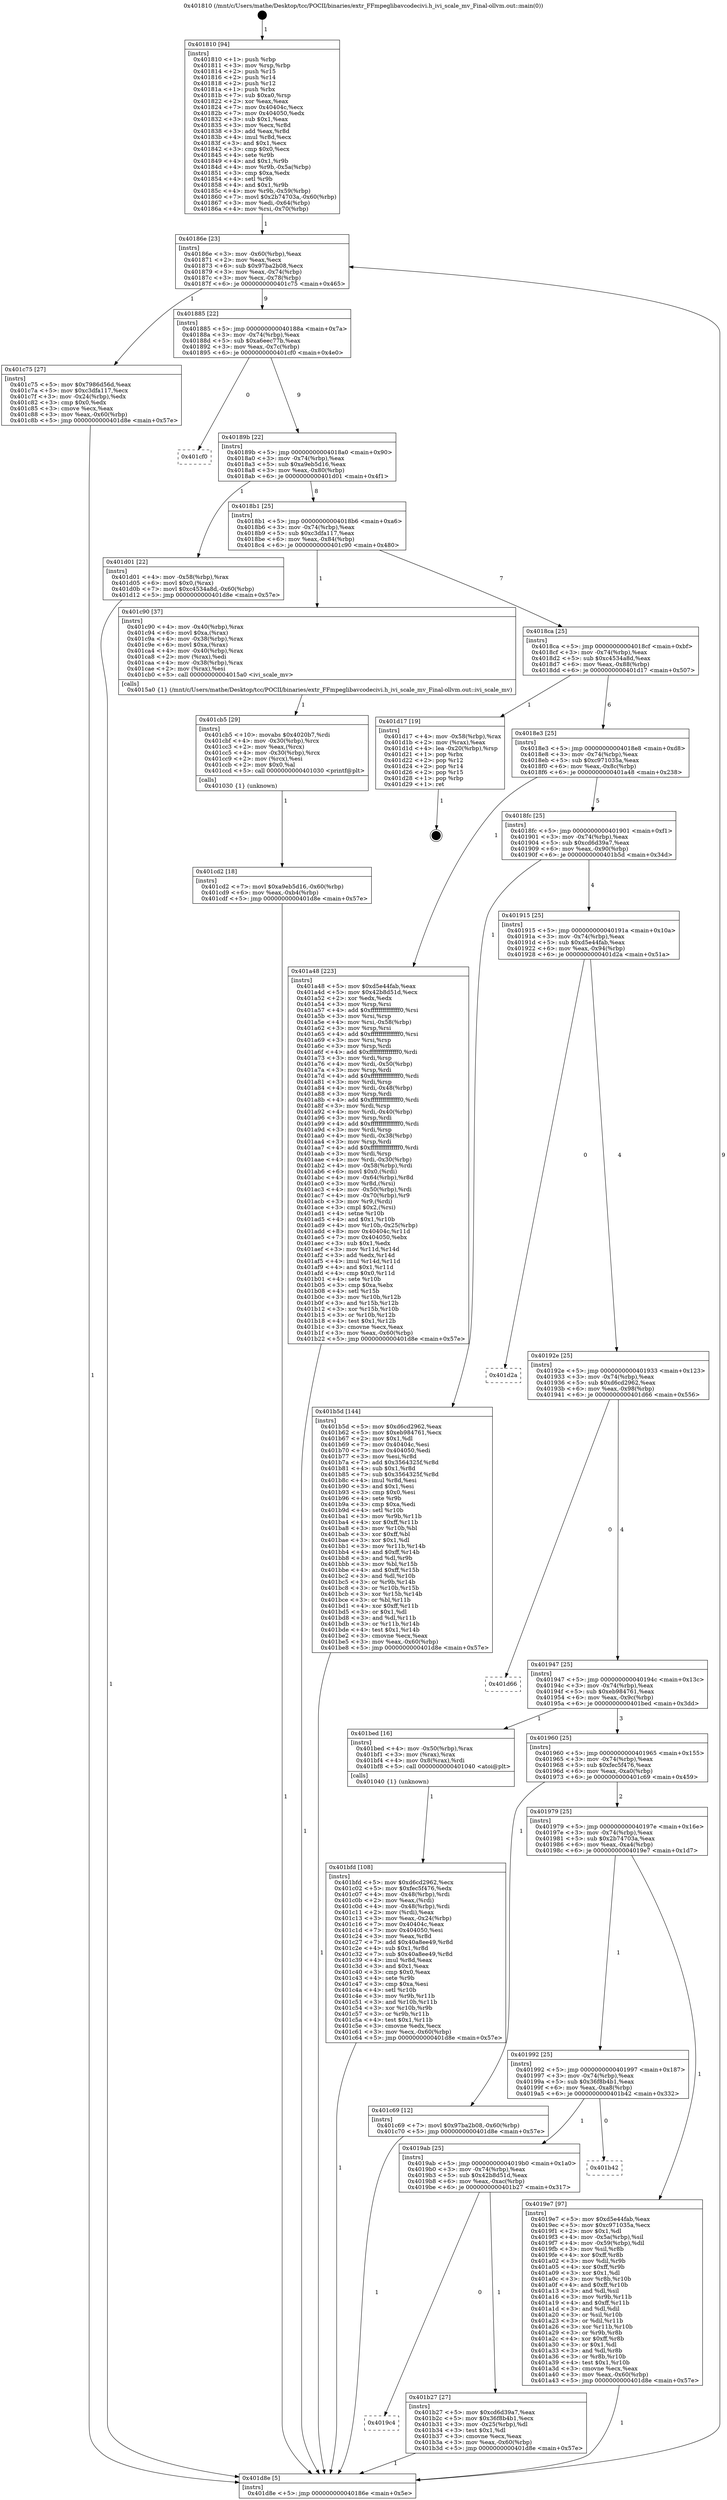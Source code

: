 digraph "0x401810" {
  label = "0x401810 (/mnt/c/Users/mathe/Desktop/tcc/POCII/binaries/extr_FFmpeglibavcodecivi.h_ivi_scale_mv_Final-ollvm.out::main(0))"
  labelloc = "t"
  node[shape=record]

  Entry [label="",width=0.3,height=0.3,shape=circle,fillcolor=black,style=filled]
  "0x40186e" [label="{
     0x40186e [23]\l
     | [instrs]\l
     &nbsp;&nbsp;0x40186e \<+3\>: mov -0x60(%rbp),%eax\l
     &nbsp;&nbsp;0x401871 \<+2\>: mov %eax,%ecx\l
     &nbsp;&nbsp;0x401873 \<+6\>: sub $0x97ba2b08,%ecx\l
     &nbsp;&nbsp;0x401879 \<+3\>: mov %eax,-0x74(%rbp)\l
     &nbsp;&nbsp;0x40187c \<+3\>: mov %ecx,-0x78(%rbp)\l
     &nbsp;&nbsp;0x40187f \<+6\>: je 0000000000401c75 \<main+0x465\>\l
  }"]
  "0x401c75" [label="{
     0x401c75 [27]\l
     | [instrs]\l
     &nbsp;&nbsp;0x401c75 \<+5\>: mov $0x7986d56d,%eax\l
     &nbsp;&nbsp;0x401c7a \<+5\>: mov $0xc3dfa117,%ecx\l
     &nbsp;&nbsp;0x401c7f \<+3\>: mov -0x24(%rbp),%edx\l
     &nbsp;&nbsp;0x401c82 \<+3\>: cmp $0x0,%edx\l
     &nbsp;&nbsp;0x401c85 \<+3\>: cmove %ecx,%eax\l
     &nbsp;&nbsp;0x401c88 \<+3\>: mov %eax,-0x60(%rbp)\l
     &nbsp;&nbsp;0x401c8b \<+5\>: jmp 0000000000401d8e \<main+0x57e\>\l
  }"]
  "0x401885" [label="{
     0x401885 [22]\l
     | [instrs]\l
     &nbsp;&nbsp;0x401885 \<+5\>: jmp 000000000040188a \<main+0x7a\>\l
     &nbsp;&nbsp;0x40188a \<+3\>: mov -0x74(%rbp),%eax\l
     &nbsp;&nbsp;0x40188d \<+5\>: sub $0xa6eec77b,%eax\l
     &nbsp;&nbsp;0x401892 \<+3\>: mov %eax,-0x7c(%rbp)\l
     &nbsp;&nbsp;0x401895 \<+6\>: je 0000000000401cf0 \<main+0x4e0\>\l
  }"]
  Exit [label="",width=0.3,height=0.3,shape=circle,fillcolor=black,style=filled,peripheries=2]
  "0x401cf0" [label="{
     0x401cf0\l
  }", style=dashed]
  "0x40189b" [label="{
     0x40189b [22]\l
     | [instrs]\l
     &nbsp;&nbsp;0x40189b \<+5\>: jmp 00000000004018a0 \<main+0x90\>\l
     &nbsp;&nbsp;0x4018a0 \<+3\>: mov -0x74(%rbp),%eax\l
     &nbsp;&nbsp;0x4018a3 \<+5\>: sub $0xa9eb5d16,%eax\l
     &nbsp;&nbsp;0x4018a8 \<+3\>: mov %eax,-0x80(%rbp)\l
     &nbsp;&nbsp;0x4018ab \<+6\>: je 0000000000401d01 \<main+0x4f1\>\l
  }"]
  "0x401cd2" [label="{
     0x401cd2 [18]\l
     | [instrs]\l
     &nbsp;&nbsp;0x401cd2 \<+7\>: movl $0xa9eb5d16,-0x60(%rbp)\l
     &nbsp;&nbsp;0x401cd9 \<+6\>: mov %eax,-0xb4(%rbp)\l
     &nbsp;&nbsp;0x401cdf \<+5\>: jmp 0000000000401d8e \<main+0x57e\>\l
  }"]
  "0x401d01" [label="{
     0x401d01 [22]\l
     | [instrs]\l
     &nbsp;&nbsp;0x401d01 \<+4\>: mov -0x58(%rbp),%rax\l
     &nbsp;&nbsp;0x401d05 \<+6\>: movl $0x0,(%rax)\l
     &nbsp;&nbsp;0x401d0b \<+7\>: movl $0xc4534a8d,-0x60(%rbp)\l
     &nbsp;&nbsp;0x401d12 \<+5\>: jmp 0000000000401d8e \<main+0x57e\>\l
  }"]
  "0x4018b1" [label="{
     0x4018b1 [25]\l
     | [instrs]\l
     &nbsp;&nbsp;0x4018b1 \<+5\>: jmp 00000000004018b6 \<main+0xa6\>\l
     &nbsp;&nbsp;0x4018b6 \<+3\>: mov -0x74(%rbp),%eax\l
     &nbsp;&nbsp;0x4018b9 \<+5\>: sub $0xc3dfa117,%eax\l
     &nbsp;&nbsp;0x4018be \<+6\>: mov %eax,-0x84(%rbp)\l
     &nbsp;&nbsp;0x4018c4 \<+6\>: je 0000000000401c90 \<main+0x480\>\l
  }"]
  "0x401cb5" [label="{
     0x401cb5 [29]\l
     | [instrs]\l
     &nbsp;&nbsp;0x401cb5 \<+10\>: movabs $0x4020b7,%rdi\l
     &nbsp;&nbsp;0x401cbf \<+4\>: mov -0x30(%rbp),%rcx\l
     &nbsp;&nbsp;0x401cc3 \<+2\>: mov %eax,(%rcx)\l
     &nbsp;&nbsp;0x401cc5 \<+4\>: mov -0x30(%rbp),%rcx\l
     &nbsp;&nbsp;0x401cc9 \<+2\>: mov (%rcx),%esi\l
     &nbsp;&nbsp;0x401ccb \<+2\>: mov $0x0,%al\l
     &nbsp;&nbsp;0x401ccd \<+5\>: call 0000000000401030 \<printf@plt\>\l
     | [calls]\l
     &nbsp;&nbsp;0x401030 \{1\} (unknown)\l
  }"]
  "0x401c90" [label="{
     0x401c90 [37]\l
     | [instrs]\l
     &nbsp;&nbsp;0x401c90 \<+4\>: mov -0x40(%rbp),%rax\l
     &nbsp;&nbsp;0x401c94 \<+6\>: movl $0xa,(%rax)\l
     &nbsp;&nbsp;0x401c9a \<+4\>: mov -0x38(%rbp),%rax\l
     &nbsp;&nbsp;0x401c9e \<+6\>: movl $0xa,(%rax)\l
     &nbsp;&nbsp;0x401ca4 \<+4\>: mov -0x40(%rbp),%rax\l
     &nbsp;&nbsp;0x401ca8 \<+2\>: mov (%rax),%edi\l
     &nbsp;&nbsp;0x401caa \<+4\>: mov -0x38(%rbp),%rax\l
     &nbsp;&nbsp;0x401cae \<+2\>: mov (%rax),%esi\l
     &nbsp;&nbsp;0x401cb0 \<+5\>: call 00000000004015a0 \<ivi_scale_mv\>\l
     | [calls]\l
     &nbsp;&nbsp;0x4015a0 \{1\} (/mnt/c/Users/mathe/Desktop/tcc/POCII/binaries/extr_FFmpeglibavcodecivi.h_ivi_scale_mv_Final-ollvm.out::ivi_scale_mv)\l
  }"]
  "0x4018ca" [label="{
     0x4018ca [25]\l
     | [instrs]\l
     &nbsp;&nbsp;0x4018ca \<+5\>: jmp 00000000004018cf \<main+0xbf\>\l
     &nbsp;&nbsp;0x4018cf \<+3\>: mov -0x74(%rbp),%eax\l
     &nbsp;&nbsp;0x4018d2 \<+5\>: sub $0xc4534a8d,%eax\l
     &nbsp;&nbsp;0x4018d7 \<+6\>: mov %eax,-0x88(%rbp)\l
     &nbsp;&nbsp;0x4018dd \<+6\>: je 0000000000401d17 \<main+0x507\>\l
  }"]
  "0x401bfd" [label="{
     0x401bfd [108]\l
     | [instrs]\l
     &nbsp;&nbsp;0x401bfd \<+5\>: mov $0xd6cd2962,%ecx\l
     &nbsp;&nbsp;0x401c02 \<+5\>: mov $0xfec5f476,%edx\l
     &nbsp;&nbsp;0x401c07 \<+4\>: mov -0x48(%rbp),%rdi\l
     &nbsp;&nbsp;0x401c0b \<+2\>: mov %eax,(%rdi)\l
     &nbsp;&nbsp;0x401c0d \<+4\>: mov -0x48(%rbp),%rdi\l
     &nbsp;&nbsp;0x401c11 \<+2\>: mov (%rdi),%eax\l
     &nbsp;&nbsp;0x401c13 \<+3\>: mov %eax,-0x24(%rbp)\l
     &nbsp;&nbsp;0x401c16 \<+7\>: mov 0x40404c,%eax\l
     &nbsp;&nbsp;0x401c1d \<+7\>: mov 0x404050,%esi\l
     &nbsp;&nbsp;0x401c24 \<+3\>: mov %eax,%r8d\l
     &nbsp;&nbsp;0x401c27 \<+7\>: add $0x40a8ee49,%r8d\l
     &nbsp;&nbsp;0x401c2e \<+4\>: sub $0x1,%r8d\l
     &nbsp;&nbsp;0x401c32 \<+7\>: sub $0x40a8ee49,%r8d\l
     &nbsp;&nbsp;0x401c39 \<+4\>: imul %r8d,%eax\l
     &nbsp;&nbsp;0x401c3d \<+3\>: and $0x1,%eax\l
     &nbsp;&nbsp;0x401c40 \<+3\>: cmp $0x0,%eax\l
     &nbsp;&nbsp;0x401c43 \<+4\>: sete %r9b\l
     &nbsp;&nbsp;0x401c47 \<+3\>: cmp $0xa,%esi\l
     &nbsp;&nbsp;0x401c4a \<+4\>: setl %r10b\l
     &nbsp;&nbsp;0x401c4e \<+3\>: mov %r9b,%r11b\l
     &nbsp;&nbsp;0x401c51 \<+3\>: and %r10b,%r11b\l
     &nbsp;&nbsp;0x401c54 \<+3\>: xor %r10b,%r9b\l
     &nbsp;&nbsp;0x401c57 \<+3\>: or %r9b,%r11b\l
     &nbsp;&nbsp;0x401c5a \<+4\>: test $0x1,%r11b\l
     &nbsp;&nbsp;0x401c5e \<+3\>: cmovne %edx,%ecx\l
     &nbsp;&nbsp;0x401c61 \<+3\>: mov %ecx,-0x60(%rbp)\l
     &nbsp;&nbsp;0x401c64 \<+5\>: jmp 0000000000401d8e \<main+0x57e\>\l
  }"]
  "0x401d17" [label="{
     0x401d17 [19]\l
     | [instrs]\l
     &nbsp;&nbsp;0x401d17 \<+4\>: mov -0x58(%rbp),%rax\l
     &nbsp;&nbsp;0x401d1b \<+2\>: mov (%rax),%eax\l
     &nbsp;&nbsp;0x401d1d \<+4\>: lea -0x20(%rbp),%rsp\l
     &nbsp;&nbsp;0x401d21 \<+1\>: pop %rbx\l
     &nbsp;&nbsp;0x401d22 \<+2\>: pop %r12\l
     &nbsp;&nbsp;0x401d24 \<+2\>: pop %r14\l
     &nbsp;&nbsp;0x401d26 \<+2\>: pop %r15\l
     &nbsp;&nbsp;0x401d28 \<+1\>: pop %rbp\l
     &nbsp;&nbsp;0x401d29 \<+1\>: ret\l
  }"]
  "0x4018e3" [label="{
     0x4018e3 [25]\l
     | [instrs]\l
     &nbsp;&nbsp;0x4018e3 \<+5\>: jmp 00000000004018e8 \<main+0xd8\>\l
     &nbsp;&nbsp;0x4018e8 \<+3\>: mov -0x74(%rbp),%eax\l
     &nbsp;&nbsp;0x4018eb \<+5\>: sub $0xc971035a,%eax\l
     &nbsp;&nbsp;0x4018f0 \<+6\>: mov %eax,-0x8c(%rbp)\l
     &nbsp;&nbsp;0x4018f6 \<+6\>: je 0000000000401a48 \<main+0x238\>\l
  }"]
  "0x4019c4" [label="{
     0x4019c4\l
  }", style=dashed]
  "0x401a48" [label="{
     0x401a48 [223]\l
     | [instrs]\l
     &nbsp;&nbsp;0x401a48 \<+5\>: mov $0xd5e44fab,%eax\l
     &nbsp;&nbsp;0x401a4d \<+5\>: mov $0x42b8d51d,%ecx\l
     &nbsp;&nbsp;0x401a52 \<+2\>: xor %edx,%edx\l
     &nbsp;&nbsp;0x401a54 \<+3\>: mov %rsp,%rsi\l
     &nbsp;&nbsp;0x401a57 \<+4\>: add $0xfffffffffffffff0,%rsi\l
     &nbsp;&nbsp;0x401a5b \<+3\>: mov %rsi,%rsp\l
     &nbsp;&nbsp;0x401a5e \<+4\>: mov %rsi,-0x58(%rbp)\l
     &nbsp;&nbsp;0x401a62 \<+3\>: mov %rsp,%rsi\l
     &nbsp;&nbsp;0x401a65 \<+4\>: add $0xfffffffffffffff0,%rsi\l
     &nbsp;&nbsp;0x401a69 \<+3\>: mov %rsi,%rsp\l
     &nbsp;&nbsp;0x401a6c \<+3\>: mov %rsp,%rdi\l
     &nbsp;&nbsp;0x401a6f \<+4\>: add $0xfffffffffffffff0,%rdi\l
     &nbsp;&nbsp;0x401a73 \<+3\>: mov %rdi,%rsp\l
     &nbsp;&nbsp;0x401a76 \<+4\>: mov %rdi,-0x50(%rbp)\l
     &nbsp;&nbsp;0x401a7a \<+3\>: mov %rsp,%rdi\l
     &nbsp;&nbsp;0x401a7d \<+4\>: add $0xfffffffffffffff0,%rdi\l
     &nbsp;&nbsp;0x401a81 \<+3\>: mov %rdi,%rsp\l
     &nbsp;&nbsp;0x401a84 \<+4\>: mov %rdi,-0x48(%rbp)\l
     &nbsp;&nbsp;0x401a88 \<+3\>: mov %rsp,%rdi\l
     &nbsp;&nbsp;0x401a8b \<+4\>: add $0xfffffffffffffff0,%rdi\l
     &nbsp;&nbsp;0x401a8f \<+3\>: mov %rdi,%rsp\l
     &nbsp;&nbsp;0x401a92 \<+4\>: mov %rdi,-0x40(%rbp)\l
     &nbsp;&nbsp;0x401a96 \<+3\>: mov %rsp,%rdi\l
     &nbsp;&nbsp;0x401a99 \<+4\>: add $0xfffffffffffffff0,%rdi\l
     &nbsp;&nbsp;0x401a9d \<+3\>: mov %rdi,%rsp\l
     &nbsp;&nbsp;0x401aa0 \<+4\>: mov %rdi,-0x38(%rbp)\l
     &nbsp;&nbsp;0x401aa4 \<+3\>: mov %rsp,%rdi\l
     &nbsp;&nbsp;0x401aa7 \<+4\>: add $0xfffffffffffffff0,%rdi\l
     &nbsp;&nbsp;0x401aab \<+3\>: mov %rdi,%rsp\l
     &nbsp;&nbsp;0x401aae \<+4\>: mov %rdi,-0x30(%rbp)\l
     &nbsp;&nbsp;0x401ab2 \<+4\>: mov -0x58(%rbp),%rdi\l
     &nbsp;&nbsp;0x401ab6 \<+6\>: movl $0x0,(%rdi)\l
     &nbsp;&nbsp;0x401abc \<+4\>: mov -0x64(%rbp),%r8d\l
     &nbsp;&nbsp;0x401ac0 \<+3\>: mov %r8d,(%rsi)\l
     &nbsp;&nbsp;0x401ac3 \<+4\>: mov -0x50(%rbp),%rdi\l
     &nbsp;&nbsp;0x401ac7 \<+4\>: mov -0x70(%rbp),%r9\l
     &nbsp;&nbsp;0x401acb \<+3\>: mov %r9,(%rdi)\l
     &nbsp;&nbsp;0x401ace \<+3\>: cmpl $0x2,(%rsi)\l
     &nbsp;&nbsp;0x401ad1 \<+4\>: setne %r10b\l
     &nbsp;&nbsp;0x401ad5 \<+4\>: and $0x1,%r10b\l
     &nbsp;&nbsp;0x401ad9 \<+4\>: mov %r10b,-0x25(%rbp)\l
     &nbsp;&nbsp;0x401add \<+8\>: mov 0x40404c,%r11d\l
     &nbsp;&nbsp;0x401ae5 \<+7\>: mov 0x404050,%ebx\l
     &nbsp;&nbsp;0x401aec \<+3\>: sub $0x1,%edx\l
     &nbsp;&nbsp;0x401aef \<+3\>: mov %r11d,%r14d\l
     &nbsp;&nbsp;0x401af2 \<+3\>: add %edx,%r14d\l
     &nbsp;&nbsp;0x401af5 \<+4\>: imul %r14d,%r11d\l
     &nbsp;&nbsp;0x401af9 \<+4\>: and $0x1,%r11d\l
     &nbsp;&nbsp;0x401afd \<+4\>: cmp $0x0,%r11d\l
     &nbsp;&nbsp;0x401b01 \<+4\>: sete %r10b\l
     &nbsp;&nbsp;0x401b05 \<+3\>: cmp $0xa,%ebx\l
     &nbsp;&nbsp;0x401b08 \<+4\>: setl %r15b\l
     &nbsp;&nbsp;0x401b0c \<+3\>: mov %r10b,%r12b\l
     &nbsp;&nbsp;0x401b0f \<+3\>: and %r15b,%r12b\l
     &nbsp;&nbsp;0x401b12 \<+3\>: xor %r15b,%r10b\l
     &nbsp;&nbsp;0x401b15 \<+3\>: or %r10b,%r12b\l
     &nbsp;&nbsp;0x401b18 \<+4\>: test $0x1,%r12b\l
     &nbsp;&nbsp;0x401b1c \<+3\>: cmovne %ecx,%eax\l
     &nbsp;&nbsp;0x401b1f \<+3\>: mov %eax,-0x60(%rbp)\l
     &nbsp;&nbsp;0x401b22 \<+5\>: jmp 0000000000401d8e \<main+0x57e\>\l
  }"]
  "0x4018fc" [label="{
     0x4018fc [25]\l
     | [instrs]\l
     &nbsp;&nbsp;0x4018fc \<+5\>: jmp 0000000000401901 \<main+0xf1\>\l
     &nbsp;&nbsp;0x401901 \<+3\>: mov -0x74(%rbp),%eax\l
     &nbsp;&nbsp;0x401904 \<+5\>: sub $0xcd6d39a7,%eax\l
     &nbsp;&nbsp;0x401909 \<+6\>: mov %eax,-0x90(%rbp)\l
     &nbsp;&nbsp;0x40190f \<+6\>: je 0000000000401b5d \<main+0x34d\>\l
  }"]
  "0x401b27" [label="{
     0x401b27 [27]\l
     | [instrs]\l
     &nbsp;&nbsp;0x401b27 \<+5\>: mov $0xcd6d39a7,%eax\l
     &nbsp;&nbsp;0x401b2c \<+5\>: mov $0x36f8b4b1,%ecx\l
     &nbsp;&nbsp;0x401b31 \<+3\>: mov -0x25(%rbp),%dl\l
     &nbsp;&nbsp;0x401b34 \<+3\>: test $0x1,%dl\l
     &nbsp;&nbsp;0x401b37 \<+3\>: cmovne %ecx,%eax\l
     &nbsp;&nbsp;0x401b3a \<+3\>: mov %eax,-0x60(%rbp)\l
     &nbsp;&nbsp;0x401b3d \<+5\>: jmp 0000000000401d8e \<main+0x57e\>\l
  }"]
  "0x401b5d" [label="{
     0x401b5d [144]\l
     | [instrs]\l
     &nbsp;&nbsp;0x401b5d \<+5\>: mov $0xd6cd2962,%eax\l
     &nbsp;&nbsp;0x401b62 \<+5\>: mov $0xeb984761,%ecx\l
     &nbsp;&nbsp;0x401b67 \<+2\>: mov $0x1,%dl\l
     &nbsp;&nbsp;0x401b69 \<+7\>: mov 0x40404c,%esi\l
     &nbsp;&nbsp;0x401b70 \<+7\>: mov 0x404050,%edi\l
     &nbsp;&nbsp;0x401b77 \<+3\>: mov %esi,%r8d\l
     &nbsp;&nbsp;0x401b7a \<+7\>: add $0x3564325f,%r8d\l
     &nbsp;&nbsp;0x401b81 \<+4\>: sub $0x1,%r8d\l
     &nbsp;&nbsp;0x401b85 \<+7\>: sub $0x3564325f,%r8d\l
     &nbsp;&nbsp;0x401b8c \<+4\>: imul %r8d,%esi\l
     &nbsp;&nbsp;0x401b90 \<+3\>: and $0x1,%esi\l
     &nbsp;&nbsp;0x401b93 \<+3\>: cmp $0x0,%esi\l
     &nbsp;&nbsp;0x401b96 \<+4\>: sete %r9b\l
     &nbsp;&nbsp;0x401b9a \<+3\>: cmp $0xa,%edi\l
     &nbsp;&nbsp;0x401b9d \<+4\>: setl %r10b\l
     &nbsp;&nbsp;0x401ba1 \<+3\>: mov %r9b,%r11b\l
     &nbsp;&nbsp;0x401ba4 \<+4\>: xor $0xff,%r11b\l
     &nbsp;&nbsp;0x401ba8 \<+3\>: mov %r10b,%bl\l
     &nbsp;&nbsp;0x401bab \<+3\>: xor $0xff,%bl\l
     &nbsp;&nbsp;0x401bae \<+3\>: xor $0x1,%dl\l
     &nbsp;&nbsp;0x401bb1 \<+3\>: mov %r11b,%r14b\l
     &nbsp;&nbsp;0x401bb4 \<+4\>: and $0xff,%r14b\l
     &nbsp;&nbsp;0x401bb8 \<+3\>: and %dl,%r9b\l
     &nbsp;&nbsp;0x401bbb \<+3\>: mov %bl,%r15b\l
     &nbsp;&nbsp;0x401bbe \<+4\>: and $0xff,%r15b\l
     &nbsp;&nbsp;0x401bc2 \<+3\>: and %dl,%r10b\l
     &nbsp;&nbsp;0x401bc5 \<+3\>: or %r9b,%r14b\l
     &nbsp;&nbsp;0x401bc8 \<+3\>: or %r10b,%r15b\l
     &nbsp;&nbsp;0x401bcb \<+3\>: xor %r15b,%r14b\l
     &nbsp;&nbsp;0x401bce \<+3\>: or %bl,%r11b\l
     &nbsp;&nbsp;0x401bd1 \<+4\>: xor $0xff,%r11b\l
     &nbsp;&nbsp;0x401bd5 \<+3\>: or $0x1,%dl\l
     &nbsp;&nbsp;0x401bd8 \<+3\>: and %dl,%r11b\l
     &nbsp;&nbsp;0x401bdb \<+3\>: or %r11b,%r14b\l
     &nbsp;&nbsp;0x401bde \<+4\>: test $0x1,%r14b\l
     &nbsp;&nbsp;0x401be2 \<+3\>: cmovne %ecx,%eax\l
     &nbsp;&nbsp;0x401be5 \<+3\>: mov %eax,-0x60(%rbp)\l
     &nbsp;&nbsp;0x401be8 \<+5\>: jmp 0000000000401d8e \<main+0x57e\>\l
  }"]
  "0x401915" [label="{
     0x401915 [25]\l
     | [instrs]\l
     &nbsp;&nbsp;0x401915 \<+5\>: jmp 000000000040191a \<main+0x10a\>\l
     &nbsp;&nbsp;0x40191a \<+3\>: mov -0x74(%rbp),%eax\l
     &nbsp;&nbsp;0x40191d \<+5\>: sub $0xd5e44fab,%eax\l
     &nbsp;&nbsp;0x401922 \<+6\>: mov %eax,-0x94(%rbp)\l
     &nbsp;&nbsp;0x401928 \<+6\>: je 0000000000401d2a \<main+0x51a\>\l
  }"]
  "0x4019ab" [label="{
     0x4019ab [25]\l
     | [instrs]\l
     &nbsp;&nbsp;0x4019ab \<+5\>: jmp 00000000004019b0 \<main+0x1a0\>\l
     &nbsp;&nbsp;0x4019b0 \<+3\>: mov -0x74(%rbp),%eax\l
     &nbsp;&nbsp;0x4019b3 \<+5\>: sub $0x42b8d51d,%eax\l
     &nbsp;&nbsp;0x4019b8 \<+6\>: mov %eax,-0xac(%rbp)\l
     &nbsp;&nbsp;0x4019be \<+6\>: je 0000000000401b27 \<main+0x317\>\l
  }"]
  "0x401d2a" [label="{
     0x401d2a\l
  }", style=dashed]
  "0x40192e" [label="{
     0x40192e [25]\l
     | [instrs]\l
     &nbsp;&nbsp;0x40192e \<+5\>: jmp 0000000000401933 \<main+0x123\>\l
     &nbsp;&nbsp;0x401933 \<+3\>: mov -0x74(%rbp),%eax\l
     &nbsp;&nbsp;0x401936 \<+5\>: sub $0xd6cd2962,%eax\l
     &nbsp;&nbsp;0x40193b \<+6\>: mov %eax,-0x98(%rbp)\l
     &nbsp;&nbsp;0x401941 \<+6\>: je 0000000000401d66 \<main+0x556\>\l
  }"]
  "0x401b42" [label="{
     0x401b42\l
  }", style=dashed]
  "0x401d66" [label="{
     0x401d66\l
  }", style=dashed]
  "0x401947" [label="{
     0x401947 [25]\l
     | [instrs]\l
     &nbsp;&nbsp;0x401947 \<+5\>: jmp 000000000040194c \<main+0x13c\>\l
     &nbsp;&nbsp;0x40194c \<+3\>: mov -0x74(%rbp),%eax\l
     &nbsp;&nbsp;0x40194f \<+5\>: sub $0xeb984761,%eax\l
     &nbsp;&nbsp;0x401954 \<+6\>: mov %eax,-0x9c(%rbp)\l
     &nbsp;&nbsp;0x40195a \<+6\>: je 0000000000401bed \<main+0x3dd\>\l
  }"]
  "0x401810" [label="{
     0x401810 [94]\l
     | [instrs]\l
     &nbsp;&nbsp;0x401810 \<+1\>: push %rbp\l
     &nbsp;&nbsp;0x401811 \<+3\>: mov %rsp,%rbp\l
     &nbsp;&nbsp;0x401814 \<+2\>: push %r15\l
     &nbsp;&nbsp;0x401816 \<+2\>: push %r14\l
     &nbsp;&nbsp;0x401818 \<+2\>: push %r12\l
     &nbsp;&nbsp;0x40181a \<+1\>: push %rbx\l
     &nbsp;&nbsp;0x40181b \<+7\>: sub $0xa0,%rsp\l
     &nbsp;&nbsp;0x401822 \<+2\>: xor %eax,%eax\l
     &nbsp;&nbsp;0x401824 \<+7\>: mov 0x40404c,%ecx\l
     &nbsp;&nbsp;0x40182b \<+7\>: mov 0x404050,%edx\l
     &nbsp;&nbsp;0x401832 \<+3\>: sub $0x1,%eax\l
     &nbsp;&nbsp;0x401835 \<+3\>: mov %ecx,%r8d\l
     &nbsp;&nbsp;0x401838 \<+3\>: add %eax,%r8d\l
     &nbsp;&nbsp;0x40183b \<+4\>: imul %r8d,%ecx\l
     &nbsp;&nbsp;0x40183f \<+3\>: and $0x1,%ecx\l
     &nbsp;&nbsp;0x401842 \<+3\>: cmp $0x0,%ecx\l
     &nbsp;&nbsp;0x401845 \<+4\>: sete %r9b\l
     &nbsp;&nbsp;0x401849 \<+4\>: and $0x1,%r9b\l
     &nbsp;&nbsp;0x40184d \<+4\>: mov %r9b,-0x5a(%rbp)\l
     &nbsp;&nbsp;0x401851 \<+3\>: cmp $0xa,%edx\l
     &nbsp;&nbsp;0x401854 \<+4\>: setl %r9b\l
     &nbsp;&nbsp;0x401858 \<+4\>: and $0x1,%r9b\l
     &nbsp;&nbsp;0x40185c \<+4\>: mov %r9b,-0x59(%rbp)\l
     &nbsp;&nbsp;0x401860 \<+7\>: movl $0x2b74703a,-0x60(%rbp)\l
     &nbsp;&nbsp;0x401867 \<+3\>: mov %edi,-0x64(%rbp)\l
     &nbsp;&nbsp;0x40186a \<+4\>: mov %rsi,-0x70(%rbp)\l
  }"]
  "0x401bed" [label="{
     0x401bed [16]\l
     | [instrs]\l
     &nbsp;&nbsp;0x401bed \<+4\>: mov -0x50(%rbp),%rax\l
     &nbsp;&nbsp;0x401bf1 \<+3\>: mov (%rax),%rax\l
     &nbsp;&nbsp;0x401bf4 \<+4\>: mov 0x8(%rax),%rdi\l
     &nbsp;&nbsp;0x401bf8 \<+5\>: call 0000000000401040 \<atoi@plt\>\l
     | [calls]\l
     &nbsp;&nbsp;0x401040 \{1\} (unknown)\l
  }"]
  "0x401960" [label="{
     0x401960 [25]\l
     | [instrs]\l
     &nbsp;&nbsp;0x401960 \<+5\>: jmp 0000000000401965 \<main+0x155\>\l
     &nbsp;&nbsp;0x401965 \<+3\>: mov -0x74(%rbp),%eax\l
     &nbsp;&nbsp;0x401968 \<+5\>: sub $0xfec5f476,%eax\l
     &nbsp;&nbsp;0x40196d \<+6\>: mov %eax,-0xa0(%rbp)\l
     &nbsp;&nbsp;0x401973 \<+6\>: je 0000000000401c69 \<main+0x459\>\l
  }"]
  "0x401d8e" [label="{
     0x401d8e [5]\l
     | [instrs]\l
     &nbsp;&nbsp;0x401d8e \<+5\>: jmp 000000000040186e \<main+0x5e\>\l
  }"]
  "0x401c69" [label="{
     0x401c69 [12]\l
     | [instrs]\l
     &nbsp;&nbsp;0x401c69 \<+7\>: movl $0x97ba2b08,-0x60(%rbp)\l
     &nbsp;&nbsp;0x401c70 \<+5\>: jmp 0000000000401d8e \<main+0x57e\>\l
  }"]
  "0x401979" [label="{
     0x401979 [25]\l
     | [instrs]\l
     &nbsp;&nbsp;0x401979 \<+5\>: jmp 000000000040197e \<main+0x16e\>\l
     &nbsp;&nbsp;0x40197e \<+3\>: mov -0x74(%rbp),%eax\l
     &nbsp;&nbsp;0x401981 \<+5\>: sub $0x2b74703a,%eax\l
     &nbsp;&nbsp;0x401986 \<+6\>: mov %eax,-0xa4(%rbp)\l
     &nbsp;&nbsp;0x40198c \<+6\>: je 00000000004019e7 \<main+0x1d7\>\l
  }"]
  "0x401992" [label="{
     0x401992 [25]\l
     | [instrs]\l
     &nbsp;&nbsp;0x401992 \<+5\>: jmp 0000000000401997 \<main+0x187\>\l
     &nbsp;&nbsp;0x401997 \<+3\>: mov -0x74(%rbp),%eax\l
     &nbsp;&nbsp;0x40199a \<+5\>: sub $0x36f8b4b1,%eax\l
     &nbsp;&nbsp;0x40199f \<+6\>: mov %eax,-0xa8(%rbp)\l
     &nbsp;&nbsp;0x4019a5 \<+6\>: je 0000000000401b42 \<main+0x332\>\l
  }"]
  "0x4019e7" [label="{
     0x4019e7 [97]\l
     | [instrs]\l
     &nbsp;&nbsp;0x4019e7 \<+5\>: mov $0xd5e44fab,%eax\l
     &nbsp;&nbsp;0x4019ec \<+5\>: mov $0xc971035a,%ecx\l
     &nbsp;&nbsp;0x4019f1 \<+2\>: mov $0x1,%dl\l
     &nbsp;&nbsp;0x4019f3 \<+4\>: mov -0x5a(%rbp),%sil\l
     &nbsp;&nbsp;0x4019f7 \<+4\>: mov -0x59(%rbp),%dil\l
     &nbsp;&nbsp;0x4019fb \<+3\>: mov %sil,%r8b\l
     &nbsp;&nbsp;0x4019fe \<+4\>: xor $0xff,%r8b\l
     &nbsp;&nbsp;0x401a02 \<+3\>: mov %dil,%r9b\l
     &nbsp;&nbsp;0x401a05 \<+4\>: xor $0xff,%r9b\l
     &nbsp;&nbsp;0x401a09 \<+3\>: xor $0x1,%dl\l
     &nbsp;&nbsp;0x401a0c \<+3\>: mov %r8b,%r10b\l
     &nbsp;&nbsp;0x401a0f \<+4\>: and $0xff,%r10b\l
     &nbsp;&nbsp;0x401a13 \<+3\>: and %dl,%sil\l
     &nbsp;&nbsp;0x401a16 \<+3\>: mov %r9b,%r11b\l
     &nbsp;&nbsp;0x401a19 \<+4\>: and $0xff,%r11b\l
     &nbsp;&nbsp;0x401a1d \<+3\>: and %dl,%dil\l
     &nbsp;&nbsp;0x401a20 \<+3\>: or %sil,%r10b\l
     &nbsp;&nbsp;0x401a23 \<+3\>: or %dil,%r11b\l
     &nbsp;&nbsp;0x401a26 \<+3\>: xor %r11b,%r10b\l
     &nbsp;&nbsp;0x401a29 \<+3\>: or %r9b,%r8b\l
     &nbsp;&nbsp;0x401a2c \<+4\>: xor $0xff,%r8b\l
     &nbsp;&nbsp;0x401a30 \<+3\>: or $0x1,%dl\l
     &nbsp;&nbsp;0x401a33 \<+3\>: and %dl,%r8b\l
     &nbsp;&nbsp;0x401a36 \<+3\>: or %r8b,%r10b\l
     &nbsp;&nbsp;0x401a39 \<+4\>: test $0x1,%r10b\l
     &nbsp;&nbsp;0x401a3d \<+3\>: cmovne %ecx,%eax\l
     &nbsp;&nbsp;0x401a40 \<+3\>: mov %eax,-0x60(%rbp)\l
     &nbsp;&nbsp;0x401a43 \<+5\>: jmp 0000000000401d8e \<main+0x57e\>\l
  }"]
  Entry -> "0x401810" [label=" 1"]
  "0x40186e" -> "0x401c75" [label=" 1"]
  "0x40186e" -> "0x401885" [label=" 9"]
  "0x401d17" -> Exit [label=" 1"]
  "0x401885" -> "0x401cf0" [label=" 0"]
  "0x401885" -> "0x40189b" [label=" 9"]
  "0x401d01" -> "0x401d8e" [label=" 1"]
  "0x40189b" -> "0x401d01" [label=" 1"]
  "0x40189b" -> "0x4018b1" [label=" 8"]
  "0x401cd2" -> "0x401d8e" [label=" 1"]
  "0x4018b1" -> "0x401c90" [label=" 1"]
  "0x4018b1" -> "0x4018ca" [label=" 7"]
  "0x401cb5" -> "0x401cd2" [label=" 1"]
  "0x4018ca" -> "0x401d17" [label=" 1"]
  "0x4018ca" -> "0x4018e3" [label=" 6"]
  "0x401c90" -> "0x401cb5" [label=" 1"]
  "0x4018e3" -> "0x401a48" [label=" 1"]
  "0x4018e3" -> "0x4018fc" [label=" 5"]
  "0x401c75" -> "0x401d8e" [label=" 1"]
  "0x4018fc" -> "0x401b5d" [label=" 1"]
  "0x4018fc" -> "0x401915" [label=" 4"]
  "0x401c69" -> "0x401d8e" [label=" 1"]
  "0x401915" -> "0x401d2a" [label=" 0"]
  "0x401915" -> "0x40192e" [label=" 4"]
  "0x401bed" -> "0x401bfd" [label=" 1"]
  "0x40192e" -> "0x401d66" [label=" 0"]
  "0x40192e" -> "0x401947" [label=" 4"]
  "0x401b5d" -> "0x401d8e" [label=" 1"]
  "0x401947" -> "0x401bed" [label=" 1"]
  "0x401947" -> "0x401960" [label=" 3"]
  "0x4019ab" -> "0x4019c4" [label=" 0"]
  "0x401960" -> "0x401c69" [label=" 1"]
  "0x401960" -> "0x401979" [label=" 2"]
  "0x4019ab" -> "0x401b27" [label=" 1"]
  "0x401979" -> "0x4019e7" [label=" 1"]
  "0x401979" -> "0x401992" [label=" 1"]
  "0x4019e7" -> "0x401d8e" [label=" 1"]
  "0x401810" -> "0x40186e" [label=" 1"]
  "0x401d8e" -> "0x40186e" [label=" 9"]
  "0x401a48" -> "0x401d8e" [label=" 1"]
  "0x401b27" -> "0x401d8e" [label=" 1"]
  "0x401992" -> "0x401b42" [label=" 0"]
  "0x401992" -> "0x4019ab" [label=" 1"]
  "0x401bfd" -> "0x401d8e" [label=" 1"]
}

